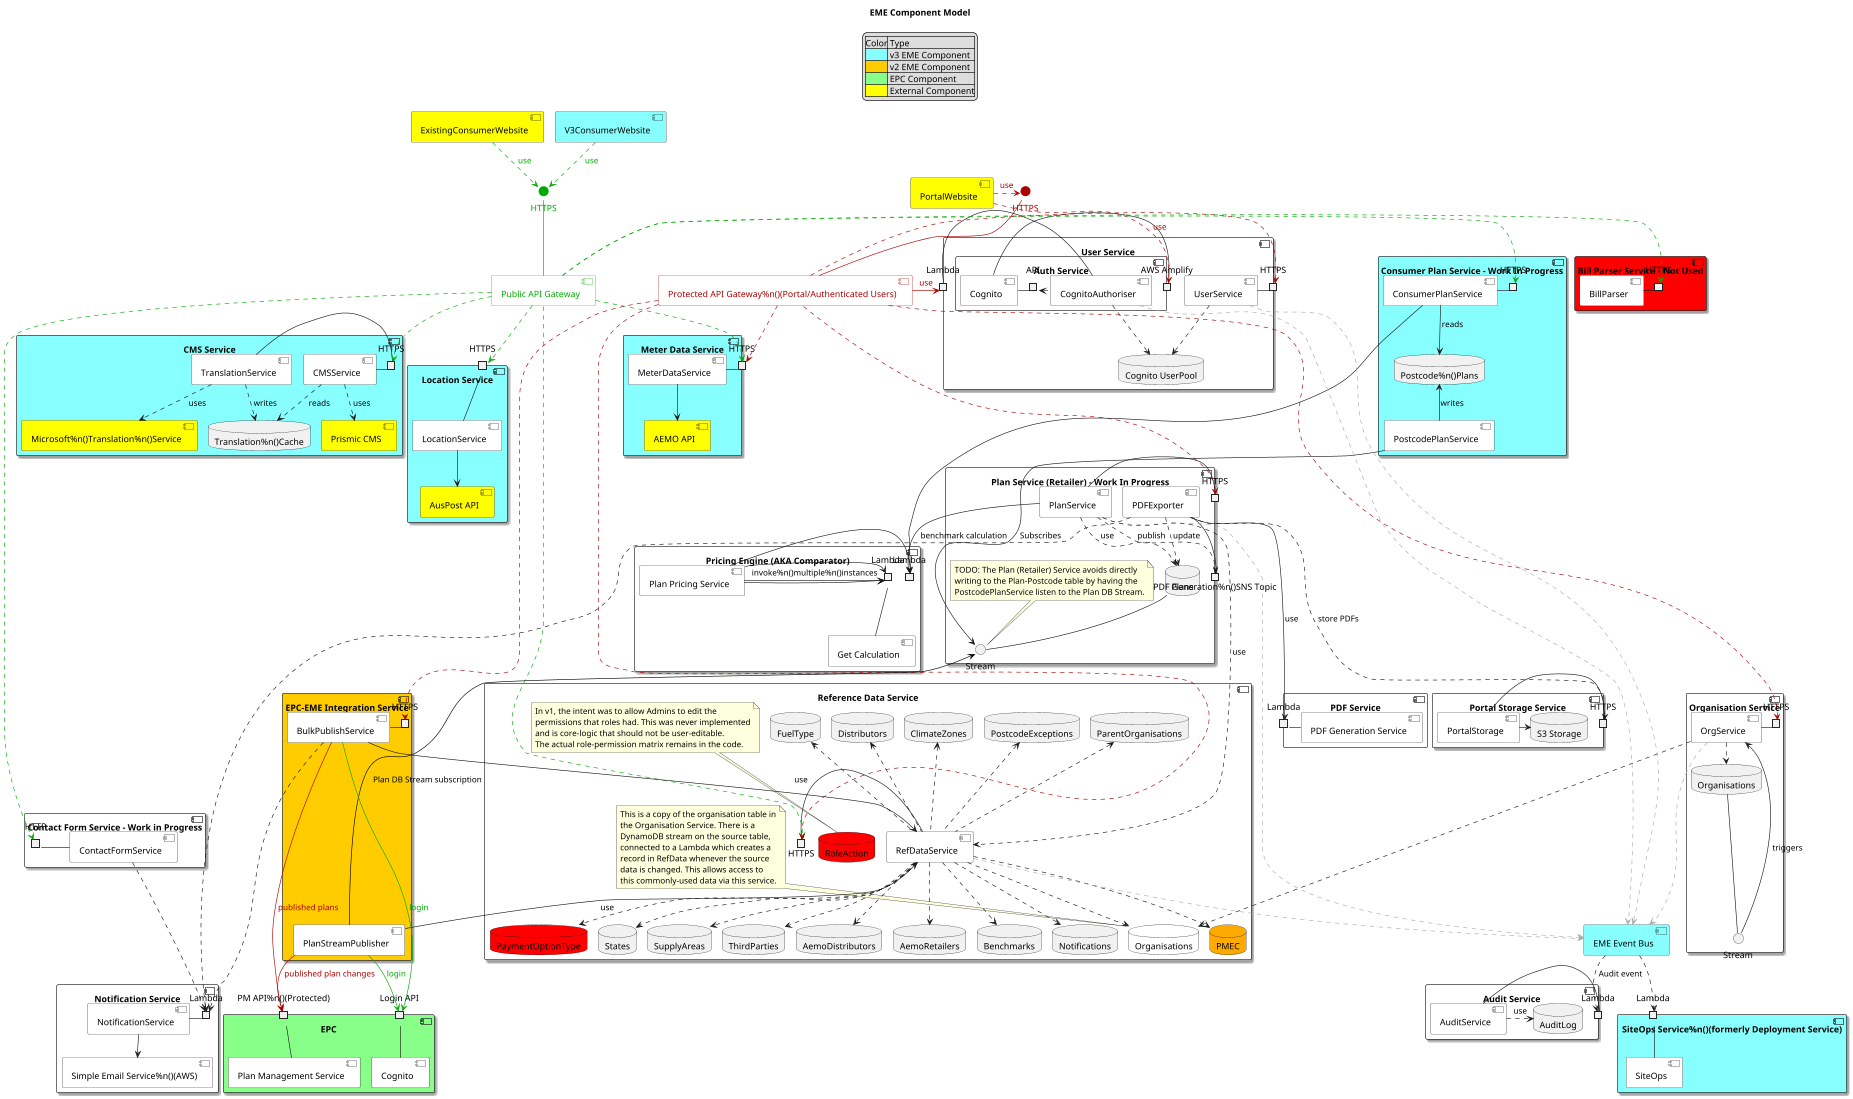 {
  "sha1": "mth68chqybkcyw8ds0xnbjhi5xmo8h7",
  "insertion": {
    "when": "2024-06-03T18:59:35.665Z",
    "user": "plantuml@gmail.com"
  }
}
@startuml
!pragma layout smetana

title EME Component Model
skinparam componentStyle uml2
skinparam linetype polyline
top to bottom direction

' Set the screen size for this large diagram
skinparam dpi 60

skinparam component {
  BackgroundColor<<V3>> #8ff
  BackgroundColor<<external>> #ff0
  BackgroundColor #fff
  Shadowing<<package>> true
}
skinparam <<Public>> {
  ArrowColor #0a0
  ArrowFontColor #0a0
  ComponentBorderColor #0a0
  ComponentFontColor #0a0
  InterfaceBackgroundColor #0a0
  InterfaceBorderColor #0a0
  InterfaceFontColor #0a0
}
skinparam <<Protected>> {
  ArrowColor #a00
  ArrowFontColor #a00
  ComponentBorderColor #a00
  ComponentFontColor #a00
  InterfaceBackgroundColor #a00
  InterfaceBorderColor #a00
  InterfaceFontColor #a00
}

hide stereotype

'/ Legend
legend top
    |Color| Type |
    |<#8ff>| v3 EME Component|
    |<#fc0>| v2 EME Component|
    |<#8f8>| EPC Component|
    |<#ff0>| External Component|
endlegend

'/ Toggle this to hide/show details:
'hide <<api>>
'hide <<fn>>
'hide <<db>>
'hide <<S3>>
'hide <<SQS>>
'hide <<SNS>>

'/ Top Level components

component ExistingConsumerWebsite <<external>>
component V3ConsumerWebsite <<V3>> <<external>>
component PortalWebsite <<external>>
component "EME Event Bus" as BUS <<fn>> <<V3>>

component "Protected API Gateway%n()(Portal/Authenticated Users)" <<AWS>><<Protected>> as APIG
() HTTPS as APIGHTTP <<Protected>>
APIG -u- APIGHTTP <<Protected>>

component "Public API Gateway" <<AWS>><<Public>> as PAPIG
() HTTPS as PAPIGHTTP <<Public>>
PAPIG -u- PAPIGHTTP <<Public>>

component "Audit Service" <<package>> {
  port Lambda as ASH
  component "AuditService" as AS <<fn>>
  database AuditLog as ADB <<db>>

  AS - ASH
  AS .> ADB : use
}

component "Bill Parser Service - Not Used" <<package>> #f00 {
  port HTTPS as BSH
  component BillParser as BP <<fn>>

  BP - BSH
}

component "CMS Service" <<package>> <<V3>> {
  port HTTPS as CMSH
  component "CMSService" as CCS <<fn>>
  component "TranslationService" as TLS <<fn>>
  component "Microsoft%n()Translation%n()Service" <<external>><<api>> as MSTS
  component "Prismic CMS" <<external>><<api>> as CMS
  database "Translation%n()Cache" as TLDB <<db>>

  CCS - CMSH
  TLS - CMSH
  CCS ..> TLDB : reads
  TLS ..> TLDB : writes
  TLS ..> MSTS : uses
  CCS ..> CMS : uses
}

component "Consumer Plan Service - Work In Progress" <<package>> <<V3>> {
  port HTTPS as CPSH
  component ConsumerPlanService as CPS <<fn>>
  component PostcodePlanService as PPS <<fn>>
  database "Postcode%n()Plans" as PPDB <<db>>

  CPS - CPSH
  CPS -down-> PPDB : reads
  PPS -up-> PPDB : writes
}

component "Contact Form Service - Work in Progress" <<package>> {
  port HTTP as CFH
  component "ContactFormService" as CFS <<fn>>
  CFH - CFS
}

component "EPC" <<package>><<external>> #88ff88 {
  port "Login API" as EPC_COGAPI
  component Cognito <<AWS>> as EPC_COG
  EPC_COG -u- EPC_COGAPI

  port "PM API%n()(Protected)" as EPC_PMH
  component "Plan Management Service" as EPC_PM

  EPC_PM -u- EPC_PMH
}

component "EPC-EME Integration Service" <<package>> #ffcc00 {
  port HTTPS as EEI_BULKH
  component BulkPublishService as EEI_BULK <<fn>>
  component PlanStreamPublisher as EEI_PS <<fn>>

  EEI_BULK - EEI_BULKH
  EEI_BULK -[hidden]-- EEI_PS
}

component "Location Service" <<package>> <<V3>> {
  port HTTPS as LH
  component "LocationService" as LS <<fn>>
  component "AusPost API" as APA <<external>>

  LS -up- LH
  LS -down-> APA
}

component "Meter Data Service" <<package>> <<V3>> {
  port HTTPS as MDH
  component "MeterDataService" as MDS <<fn>>
  component "AEMO API" as AEMO <<external>>

  MDS - MDH
  MDS -down-> AEMO
}

component "Notification Service" <<package>> {
  port Lambda as NSL
  component "NotificationService" as NS <<fn>>
  component "Simple Email Service%n()(AWS)" as SES <<AWS>>

  NS - NSL
  NS -down-> SES
}

component "Organisation Service" <<package>> {
  port HTTPS as OSH
  component "OrgService" as OS <<fn>>
  database Organisations as ODB <<db>>
  () Stream as ODBS <<db>>

  OS - OSH
  OS .> ODB
  ODB - ODBS

  ' The stream triggers the service
  ODBS ---> OS : triggers
}

component "PDF Service" {
  port Lambda as PDFL
  component "PDF Generation Service" as PDFS
  PDFL - PDFS
}

component "Plan Service (Retailer) - Work In Progress" <<package>> {
  port HTTPS as PSH
  component PlanService as PS <<fn>>
  database Plans as PDB <<db>>
  () Stream as PSS <<db>>
  PDB -d- PSS

  Port "PDF Generation%n()SNS Topic" <<SNS>> as PGT
  component PDFExporter <<fn>> as PDFEXP
  PDFEXP - PGT

  PS - PSH
  PS ..> PDB : use
  PS ..> PGT : publish
  PDFEXP ..> PDB : update

  note top of PSS
    TODO: The Plan (Retailer) Service avoids directly
    writing to the Plan-Postcode table by having the
    PostcodePlanService listen to the Plan DB Stream.
  end note
}

component "Portal Storage Service" <<package>> {
  Port HTTPS as POSH
  component PortalStorage <<fn>> as POSS
  database "S3 Storage" <<S3>> as PSS3
  POSS - POSH
  POSS -> PSS3
}

component "Pricing Engine (AKA Comparator)" <<package>> {
  port Lambda as PEL
  component "Plan Pricing Service" as PCS <<fn>>
  component "Get Calculation" as D61 <<fn>>
  port Lambda as D61Int <<fn>>

  PCS - PEL
  PCS -> D61Int
  PCS -> D61Int
  PCS -> D61Int : invoke%n()multiple%n()instances
  D61Int -down- D61
}

component "Reference Data Service" <<package>> {
  port HTTPS as RDSH
  component "RefDataService" as RDS <<fn>>

  database AemoDistributors <<db>>
  database AemoRetailers <<db>>
  database Benchmarks <<db>>
  database ClimateZones <<db>>
  database Distributors <<db>>
  database FuelType <<db>>
  database Notifications <<db>>
  database Organisations <<db>> #fff
  database PMEC <<db>> #ffaa00
  database ParentOrganisations <<db>>
  database PaymentOptionType <<db>> #f00
  database PostcodeExceptions <<db>>
  database RoleAction <<db>> #f00
  database States <<db>>
  database SupplyAreas <<db>>
  database ThirdParties <<db>>

  RDS - RDSH
  RDS ..> AemoDistributors
  RDS ..> AemoRetailers
  RDS ..> Benchmarks
  RDS .up.> ClimateZones
  RDS .up.> Distributors
  RDS .up.> FuelType
  RDS ..> Notifications
  RDS ..> Organisations
  RDS .up.> ParentOrganisations
  RDS ..> PaymentOptionType
  RDS ..> PMEC
  RDS .up.> PostcodeExceptions
  RDS ..> States
  RDS ..> SupplyAreas
  RDS ..> ThirdParties

  note top of RoleAction
    In v1, the intent was to allow Admins to edit the
    permissions that roles had. This was never implemented
    and is core-logic that should not be user-editable.
    The actual role-permission matrix remains in the code.
  end note

  note top of Organisations
    This is a copy of the organisation table in
    the Organisation Service. There is a
    DynamoDB stream on the source table,
    connected to a Lambda which creates a
    record in RefData whenever the source
    data is changed. This allows access to
    this commonly-used data via this service.
  end note
}

component "SiteOps Service%n()(formerly Deployment Service)" <<package>> <<V3>> {
  port Lambda as SIH
  component "SiteOps" as SI <<fn>>

  SI -up- SIH
}

component "User Service" <<package>> {
  port HTTPS as USH
  port Lambda as CAL

  component "Auth Service" {
    component Cognito <<AWS>><<fn>> as COG
    component "CognitoAuthoriser" as CUSTA <<fn>> #ffffff
    port "AWS Amplify" as COGHTTP
    port API as COGAPI
    COG - COGHTTP
    COG - COGAPI
  }

  component "UserService" as US <<fn>>

  database "Cognito UserPool" as COGDB <<db>>

  CUSTA - CAL
  US - USH
  CUSTA ..> COGDB
  US ..> COGDB
}

ExistingConsumerWebsite ..> PAPIGHTTP <<Public>> : use
V3ConsumerWebsite ..> PAPIGHTTP <<Public>> : use
PortalWebsite .> APIGHTTP <<Protected>> : use
PortalWebsite ..> COGHTTP <<Protected>> : use


'/ All other connections

PAPIG .> BSH <<Public>>
PAPIG .> CFH <<Public>>
PAPIG ..> CMSH <<Public>>
PAPIG .> CPSH <<Public>>
PAPIG ..> LH <<Public>>
PAPIG .> MDH <<Public>>
PAPIG ........> RDSH <<Public>>

APIG ..> OSH <<Protected>>
APIG .> PSH <<Protected>>
APIG ........> RDSH <<Protected>>
APIG -> CAL <<Protected>> : use
APIG .> USH <<Protected>>
APIG .> EEI_BULKH <<Protected>>
APIG ..> MDH <<Protected>>
'APIG ..> ASHT #a00 ' This is not yet implemented - nothing is reading the audit data



CPS ---d--> PEL
PS -> PEL : benchmark calculation

COGAPI <. CUSTA

PPS ---> PSS : Subscribes
PSS <---- EEI_PS #000000: Plan DB Stream subscription
EEI_BULK --> RDS: use
EEI_PS -u-> RDS: use

EEI_BULK -d-> EPC_COGAPI <<Public>>: login
EEI_PS -d-> EPC_COGAPI <<Public>>: login

EEI_BULK -d-> EPC_PMH <<protected>>: published plans
EEI_PS -d-> EPC_PMH <<protected>>: published plan changes

' Org Service updates the RefData Organisations table
OS .> Organisations

' Event Bus events trigger SiteOps
BUS ..> SIH

' Audit Service Events. Currently these point directly to the Audit Lambda,
' but we want them to point to the Event Bus
OS ...> BUS #aaa
PS ..> BUS #aaa
RDS ..> BUS #aaa
CUSTA ..> BUS #aaa
US ..> BUS #aaa

BUS ..> ASH : Audit event

' Plan / Portal Storage / PDF Gen
PDFEXP .d...> POSH : store PDFs
PS .> RDS : use
PDFEXP -d---> PDFL : use

' Notification
CFS ...> NSL
EEI_BULK ....> NSL
PDFEXP .....> NSL

@enduml
